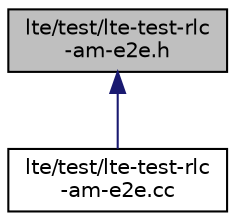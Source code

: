 digraph "lte/test/lte-test-rlc-am-e2e.h"
{
  edge [fontname="Helvetica",fontsize="10",labelfontname="Helvetica",labelfontsize="10"];
  node [fontname="Helvetica",fontsize="10",shape=record];
  Node1 [label="lte/test/lte-test-rlc\l-am-e2e.h",height=0.2,width=0.4,color="black", fillcolor="grey75", style="filled", fontcolor="black"];
  Node1 -> Node2 [dir="back",color="midnightblue",fontsize="10",style="solid"];
  Node2 [label="lte/test/lte-test-rlc\l-am-e2e.cc",height=0.2,width=0.4,color="black", fillcolor="white", style="filled",URL="$dc/d38/lte-test-rlc-am-e2e_8cc.html"];
}
